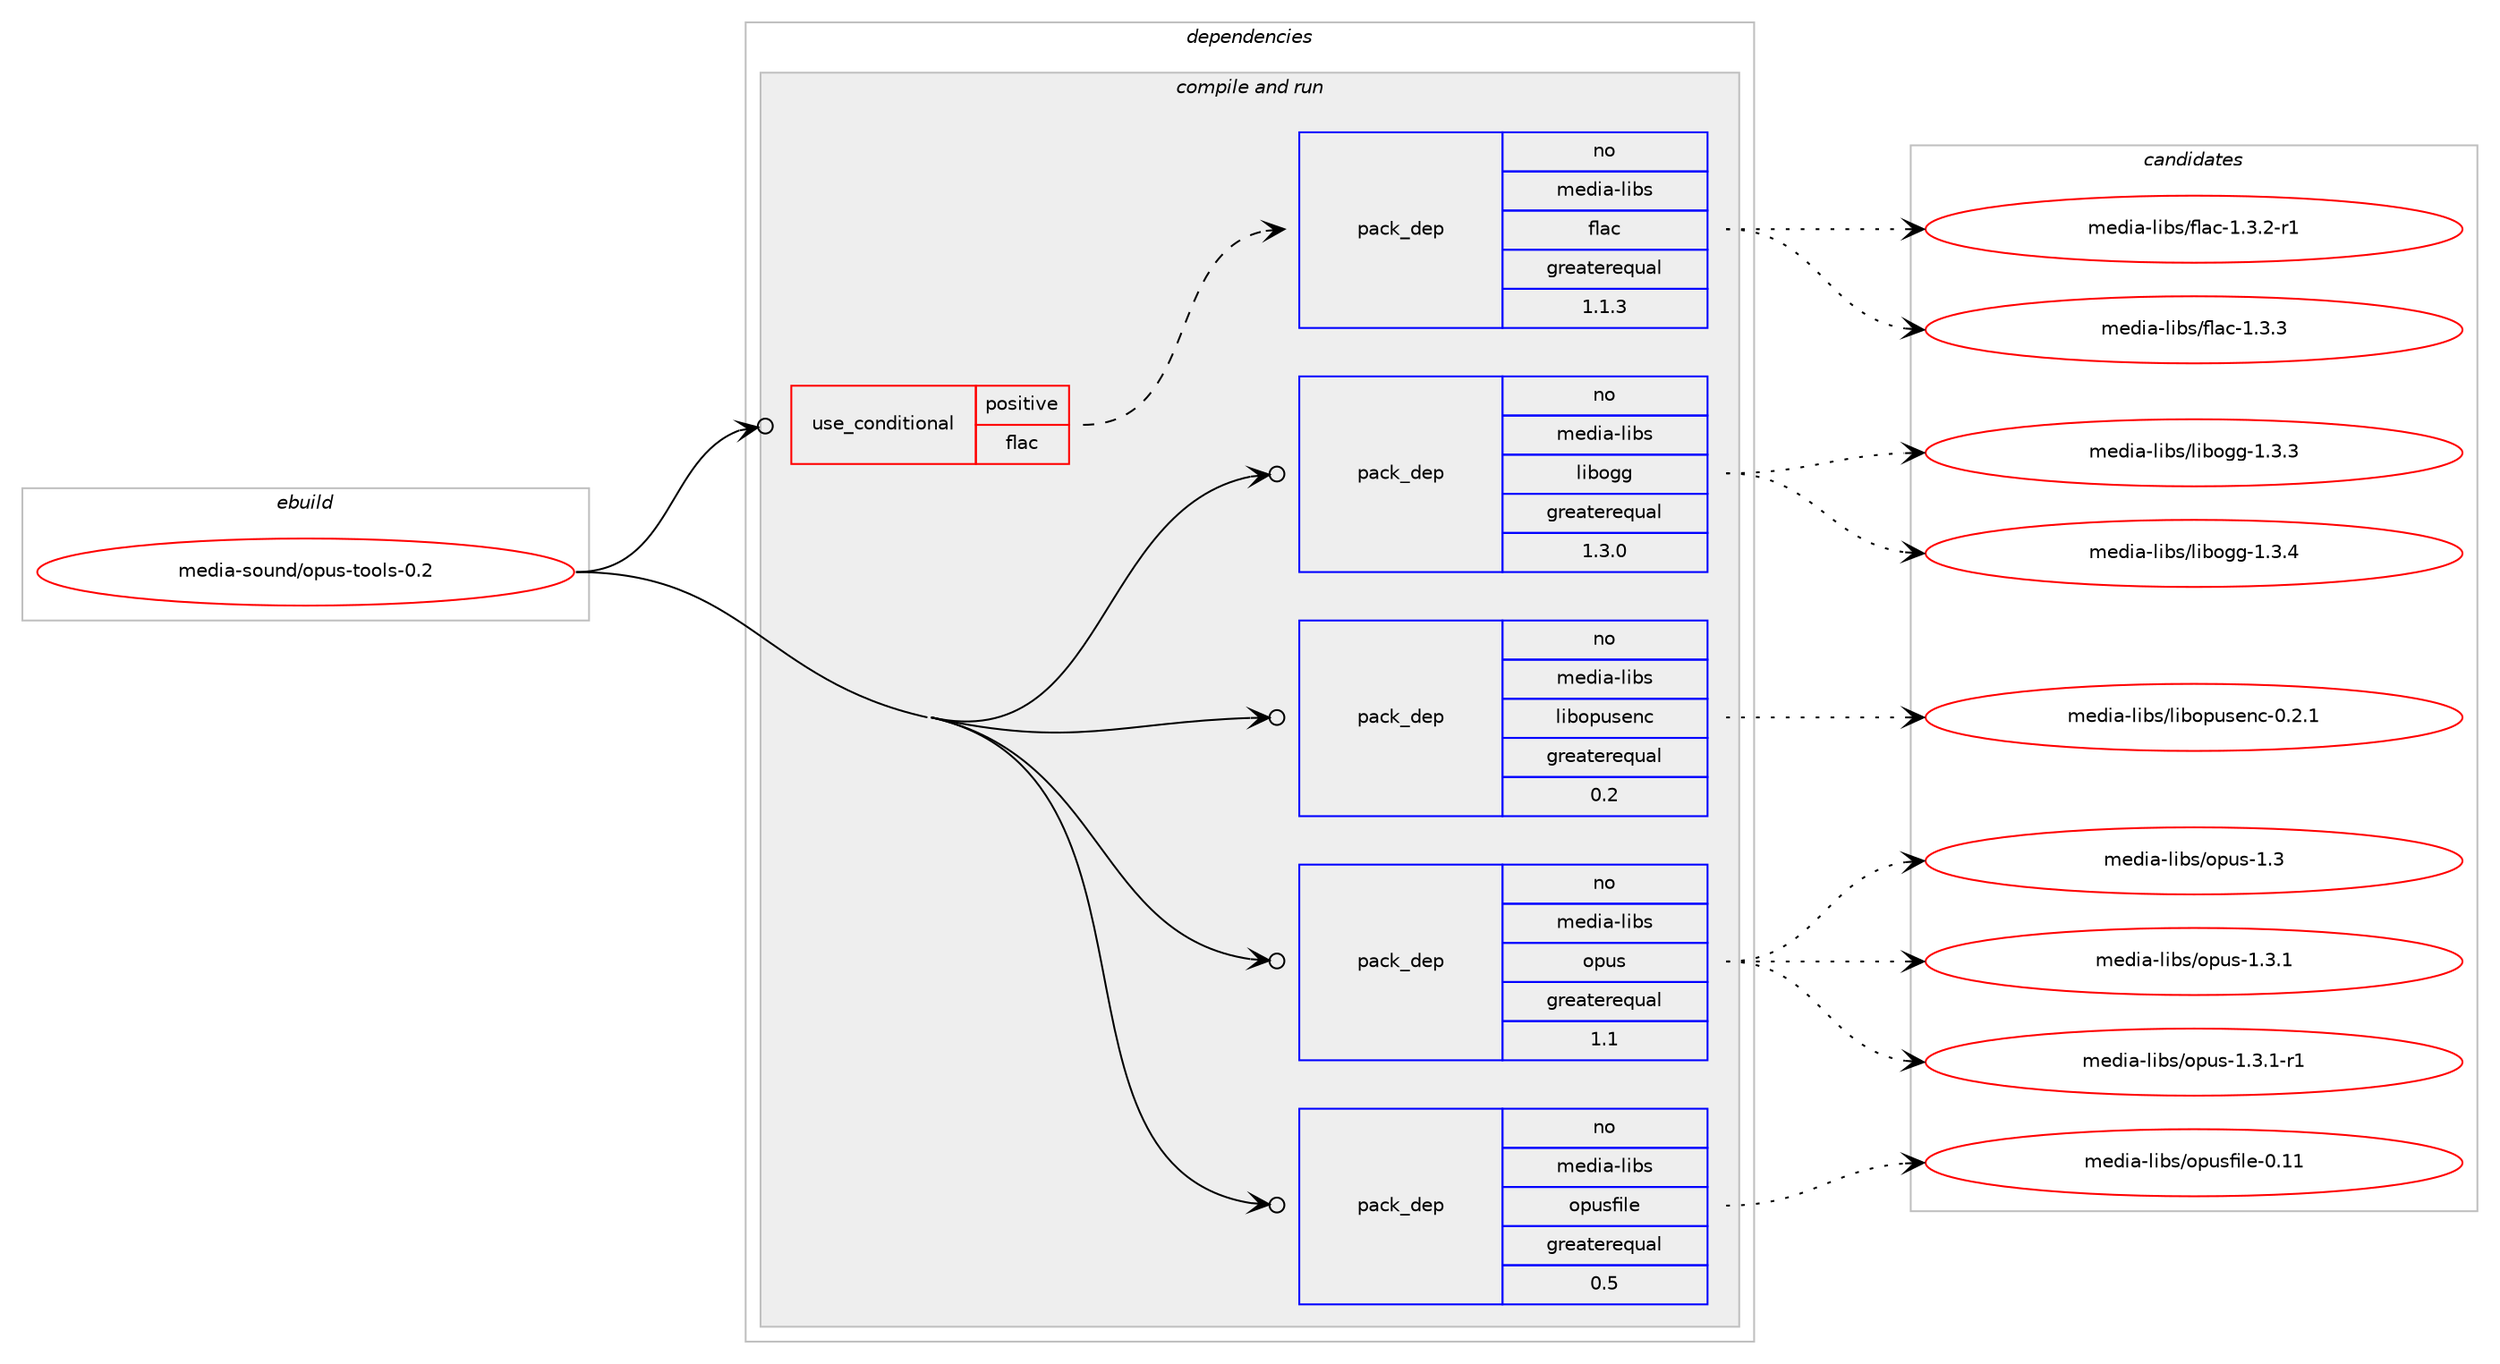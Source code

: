 digraph prolog {

# *************
# Graph options
# *************

newrank=true;
concentrate=true;
compound=true;
graph [rankdir=LR,fontname=Helvetica,fontsize=10,ranksep=1.5];#, ranksep=2.5, nodesep=0.2];
edge  [arrowhead=vee];
node  [fontname=Helvetica,fontsize=10];

# **********
# The ebuild
# **********

subgraph cluster_leftcol {
color=gray;
rank=same;
label=<<i>ebuild</i>>;
id [label="media-sound/opus-tools-0.2", color=red, width=4, href="../media-sound/opus-tools-0.2.svg"];
}

# ****************
# The dependencies
# ****************

subgraph cluster_midcol {
color=gray;
label=<<i>dependencies</i>>;
subgraph cluster_compile {
fillcolor="#eeeeee";
style=filled;
label=<<i>compile</i>>;
}
subgraph cluster_compileandrun {
fillcolor="#eeeeee";
style=filled;
label=<<i>compile and run</i>>;
subgraph cond194667 {
dependency801655 [label=<<TABLE BORDER="0" CELLBORDER="1" CELLSPACING="0" CELLPADDING="4"><TR><TD ROWSPAN="3" CELLPADDING="10">use_conditional</TD></TR><TR><TD>positive</TD></TR><TR><TD>flac</TD></TR></TABLE>>, shape=none, color=red];
subgraph pack592983 {
dependency801656 [label=<<TABLE BORDER="0" CELLBORDER="1" CELLSPACING="0" CELLPADDING="4" WIDTH="220"><TR><TD ROWSPAN="6" CELLPADDING="30">pack_dep</TD></TR><TR><TD WIDTH="110">no</TD></TR><TR><TD>media-libs</TD></TR><TR><TD>flac</TD></TR><TR><TD>greaterequal</TD></TR><TR><TD>1.1.3</TD></TR></TABLE>>, shape=none, color=blue];
}
dependency801655:e -> dependency801656:w [weight=20,style="dashed",arrowhead="vee"];
}
id:e -> dependency801655:w [weight=20,style="solid",arrowhead="odotvee"];
subgraph pack592984 {
dependency801657 [label=<<TABLE BORDER="0" CELLBORDER="1" CELLSPACING="0" CELLPADDING="4" WIDTH="220"><TR><TD ROWSPAN="6" CELLPADDING="30">pack_dep</TD></TR><TR><TD WIDTH="110">no</TD></TR><TR><TD>media-libs</TD></TR><TR><TD>libogg</TD></TR><TR><TD>greaterequal</TD></TR><TR><TD>1.3.0</TD></TR></TABLE>>, shape=none, color=blue];
}
id:e -> dependency801657:w [weight=20,style="solid",arrowhead="odotvee"];
subgraph pack592985 {
dependency801658 [label=<<TABLE BORDER="0" CELLBORDER="1" CELLSPACING="0" CELLPADDING="4" WIDTH="220"><TR><TD ROWSPAN="6" CELLPADDING="30">pack_dep</TD></TR><TR><TD WIDTH="110">no</TD></TR><TR><TD>media-libs</TD></TR><TR><TD>libopusenc</TD></TR><TR><TD>greaterequal</TD></TR><TR><TD>0.2</TD></TR></TABLE>>, shape=none, color=blue];
}
id:e -> dependency801658:w [weight=20,style="solid",arrowhead="odotvee"];
subgraph pack592986 {
dependency801659 [label=<<TABLE BORDER="0" CELLBORDER="1" CELLSPACING="0" CELLPADDING="4" WIDTH="220"><TR><TD ROWSPAN="6" CELLPADDING="30">pack_dep</TD></TR><TR><TD WIDTH="110">no</TD></TR><TR><TD>media-libs</TD></TR><TR><TD>opus</TD></TR><TR><TD>greaterequal</TD></TR><TR><TD>1.1</TD></TR></TABLE>>, shape=none, color=blue];
}
id:e -> dependency801659:w [weight=20,style="solid",arrowhead="odotvee"];
subgraph pack592987 {
dependency801660 [label=<<TABLE BORDER="0" CELLBORDER="1" CELLSPACING="0" CELLPADDING="4" WIDTH="220"><TR><TD ROWSPAN="6" CELLPADDING="30">pack_dep</TD></TR><TR><TD WIDTH="110">no</TD></TR><TR><TD>media-libs</TD></TR><TR><TD>opusfile</TD></TR><TR><TD>greaterequal</TD></TR><TR><TD>0.5</TD></TR></TABLE>>, shape=none, color=blue];
}
id:e -> dependency801660:w [weight=20,style="solid",arrowhead="odotvee"];
}
subgraph cluster_run {
fillcolor="#eeeeee";
style=filled;
label=<<i>run</i>>;
}
}

# **************
# The candidates
# **************

subgraph cluster_choices {
rank=same;
color=gray;
label=<<i>candidates</i>>;

subgraph choice592983 {
color=black;
nodesep=1;
choice1091011001059745108105981154710210897994549465146504511449 [label="media-libs/flac-1.3.2-r1", color=red, width=4,href="../media-libs/flac-1.3.2-r1.svg"];
choice109101100105974510810598115471021089799454946514651 [label="media-libs/flac-1.3.3", color=red, width=4,href="../media-libs/flac-1.3.3.svg"];
dependency801656:e -> choice1091011001059745108105981154710210897994549465146504511449:w [style=dotted,weight="100"];
dependency801656:e -> choice109101100105974510810598115471021089799454946514651:w [style=dotted,weight="100"];
}
subgraph choice592984 {
color=black;
nodesep=1;
choice1091011001059745108105981154710810598111103103454946514651 [label="media-libs/libogg-1.3.3", color=red, width=4,href="../media-libs/libogg-1.3.3.svg"];
choice1091011001059745108105981154710810598111103103454946514652 [label="media-libs/libogg-1.3.4", color=red, width=4,href="../media-libs/libogg-1.3.4.svg"];
dependency801657:e -> choice1091011001059745108105981154710810598111103103454946514651:w [style=dotted,weight="100"];
dependency801657:e -> choice1091011001059745108105981154710810598111103103454946514652:w [style=dotted,weight="100"];
}
subgraph choice592985 {
color=black;
nodesep=1;
choice109101100105974510810598115471081059811111211711510111099454846504649 [label="media-libs/libopusenc-0.2.1", color=red, width=4,href="../media-libs/libopusenc-0.2.1.svg"];
dependency801658:e -> choice109101100105974510810598115471081059811111211711510111099454846504649:w [style=dotted,weight="100"];
}
subgraph choice592986 {
color=black;
nodesep=1;
choice1091011001059745108105981154711111211711545494651 [label="media-libs/opus-1.3", color=red, width=4,href="../media-libs/opus-1.3.svg"];
choice10910110010597451081059811547111112117115454946514649 [label="media-libs/opus-1.3.1", color=red, width=4,href="../media-libs/opus-1.3.1.svg"];
choice109101100105974510810598115471111121171154549465146494511449 [label="media-libs/opus-1.3.1-r1", color=red, width=4,href="../media-libs/opus-1.3.1-r1.svg"];
dependency801659:e -> choice1091011001059745108105981154711111211711545494651:w [style=dotted,weight="100"];
dependency801659:e -> choice10910110010597451081059811547111112117115454946514649:w [style=dotted,weight="100"];
dependency801659:e -> choice109101100105974510810598115471111121171154549465146494511449:w [style=dotted,weight="100"];
}
subgraph choice592987 {
color=black;
nodesep=1;
choice109101100105974510810598115471111121171151021051081014548464949 [label="media-libs/opusfile-0.11", color=red, width=4,href="../media-libs/opusfile-0.11.svg"];
dependency801660:e -> choice109101100105974510810598115471111121171151021051081014548464949:w [style=dotted,weight="100"];
}
}

}
